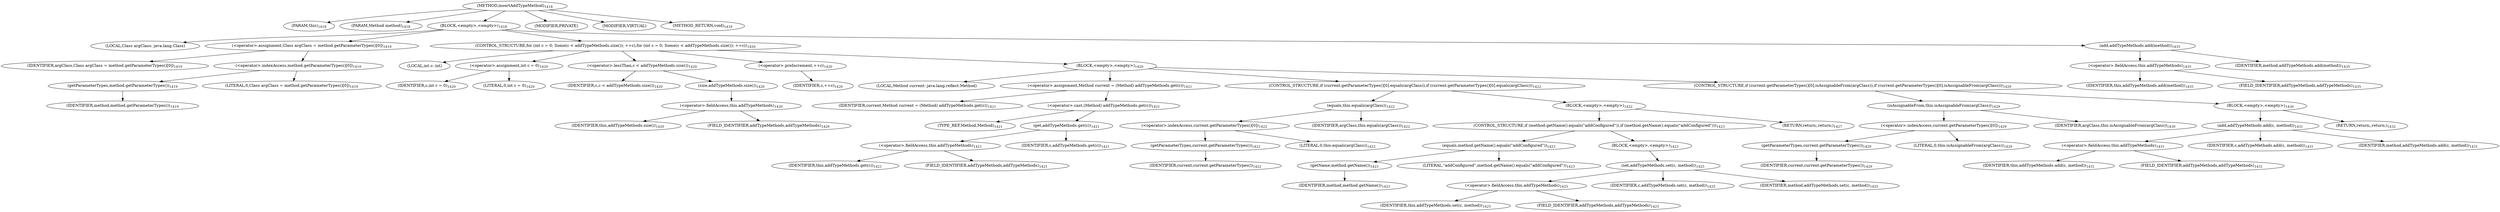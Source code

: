 digraph "insertAddTypeMethod" {  
"2873" [label = <(METHOD,insertAddTypeMethod)<SUB>1418</SUB>> ]
"2874" [label = <(PARAM,this)<SUB>1418</SUB>> ]
"2875" [label = <(PARAM,Method method)<SUB>1418</SUB>> ]
"2876" [label = <(BLOCK,&lt;empty&gt;,&lt;empty&gt;)<SUB>1418</SUB>> ]
"2877" [label = <(LOCAL,Class argClass: java.lang.Class)> ]
"2878" [label = <(&lt;operator&gt;.assignment,Class argClass = method.getParameterTypes()[0])<SUB>1419</SUB>> ]
"2879" [label = <(IDENTIFIER,argClass,Class argClass = method.getParameterTypes()[0])<SUB>1419</SUB>> ]
"2880" [label = <(&lt;operator&gt;.indexAccess,method.getParameterTypes()[0])<SUB>1419</SUB>> ]
"2881" [label = <(getParameterTypes,method.getParameterTypes())<SUB>1419</SUB>> ]
"2882" [label = <(IDENTIFIER,method,method.getParameterTypes())<SUB>1419</SUB>> ]
"2883" [label = <(LITERAL,0,Class argClass = method.getParameterTypes()[0])<SUB>1419</SUB>> ]
"2884" [label = <(CONTROL_STRUCTURE,for (int c = 0; Some(c &lt; addTypeMethods.size()); ++c),for (int c = 0; Some(c &lt; addTypeMethods.size()); ++c))<SUB>1420</SUB>> ]
"2885" [label = <(LOCAL,int c: int)> ]
"2886" [label = <(&lt;operator&gt;.assignment,int c = 0)<SUB>1420</SUB>> ]
"2887" [label = <(IDENTIFIER,c,int c = 0)<SUB>1420</SUB>> ]
"2888" [label = <(LITERAL,0,int c = 0)<SUB>1420</SUB>> ]
"2889" [label = <(&lt;operator&gt;.lessThan,c &lt; addTypeMethods.size())<SUB>1420</SUB>> ]
"2890" [label = <(IDENTIFIER,c,c &lt; addTypeMethods.size())<SUB>1420</SUB>> ]
"2891" [label = <(size,addTypeMethods.size())<SUB>1420</SUB>> ]
"2892" [label = <(&lt;operator&gt;.fieldAccess,this.addTypeMethods)<SUB>1420</SUB>> ]
"2893" [label = <(IDENTIFIER,this,addTypeMethods.size())<SUB>1420</SUB>> ]
"2894" [label = <(FIELD_IDENTIFIER,addTypeMethods,addTypeMethods)<SUB>1420</SUB>> ]
"2895" [label = <(&lt;operator&gt;.preIncrement,++c)<SUB>1420</SUB>> ]
"2896" [label = <(IDENTIFIER,c,++c)<SUB>1420</SUB>> ]
"2897" [label = <(BLOCK,&lt;empty&gt;,&lt;empty&gt;)<SUB>1420</SUB>> ]
"2898" [label = <(LOCAL,Method current: java.lang.reflect.Method)> ]
"2899" [label = <(&lt;operator&gt;.assignment,Method current = (Method) addTypeMethods.get(c))<SUB>1421</SUB>> ]
"2900" [label = <(IDENTIFIER,current,Method current = (Method) addTypeMethods.get(c))<SUB>1421</SUB>> ]
"2901" [label = <(&lt;operator&gt;.cast,(Method) addTypeMethods.get(c))<SUB>1421</SUB>> ]
"2902" [label = <(TYPE_REF,Method,Method)<SUB>1421</SUB>> ]
"2903" [label = <(get,addTypeMethods.get(c))<SUB>1421</SUB>> ]
"2904" [label = <(&lt;operator&gt;.fieldAccess,this.addTypeMethods)<SUB>1421</SUB>> ]
"2905" [label = <(IDENTIFIER,this,addTypeMethods.get(c))<SUB>1421</SUB>> ]
"2906" [label = <(FIELD_IDENTIFIER,addTypeMethods,addTypeMethods)<SUB>1421</SUB>> ]
"2907" [label = <(IDENTIFIER,c,addTypeMethods.get(c))<SUB>1421</SUB>> ]
"2908" [label = <(CONTROL_STRUCTURE,if (current.getParameterTypes()[0].equals(argClass)),if (current.getParameterTypes()[0].equals(argClass)))<SUB>1422</SUB>> ]
"2909" [label = <(equals,this.equals(argClass))<SUB>1422</SUB>> ]
"2910" [label = <(&lt;operator&gt;.indexAccess,current.getParameterTypes()[0])<SUB>1422</SUB>> ]
"2911" [label = <(getParameterTypes,current.getParameterTypes())<SUB>1422</SUB>> ]
"2912" [label = <(IDENTIFIER,current,current.getParameterTypes())<SUB>1422</SUB>> ]
"2913" [label = <(LITERAL,0,this.equals(argClass))<SUB>1422</SUB>> ]
"2914" [label = <(IDENTIFIER,argClass,this.equals(argClass))<SUB>1422</SUB>> ]
"2915" [label = <(BLOCK,&lt;empty&gt;,&lt;empty&gt;)<SUB>1422</SUB>> ]
"2916" [label = <(CONTROL_STRUCTURE,if (method.getName().equals(&quot;addConfigured&quot;)),if (method.getName().equals(&quot;addConfigured&quot;)))<SUB>1423</SUB>> ]
"2917" [label = <(equals,method.getName().equals(&quot;addConfigured&quot;))<SUB>1423</SUB>> ]
"2918" [label = <(getName,method.getName())<SUB>1423</SUB>> ]
"2919" [label = <(IDENTIFIER,method,method.getName())<SUB>1423</SUB>> ]
"2920" [label = <(LITERAL,&quot;addConfigured&quot;,method.getName().equals(&quot;addConfigured&quot;))<SUB>1423</SUB>> ]
"2921" [label = <(BLOCK,&lt;empty&gt;,&lt;empty&gt;)<SUB>1423</SUB>> ]
"2922" [label = <(set,addTypeMethods.set(c, method))<SUB>1425</SUB>> ]
"2923" [label = <(&lt;operator&gt;.fieldAccess,this.addTypeMethods)<SUB>1425</SUB>> ]
"2924" [label = <(IDENTIFIER,this,addTypeMethods.set(c, method))<SUB>1425</SUB>> ]
"2925" [label = <(FIELD_IDENTIFIER,addTypeMethods,addTypeMethods)<SUB>1425</SUB>> ]
"2926" [label = <(IDENTIFIER,c,addTypeMethods.set(c, method))<SUB>1425</SUB>> ]
"2927" [label = <(IDENTIFIER,method,addTypeMethods.set(c, method))<SUB>1425</SUB>> ]
"2928" [label = <(RETURN,return;,return;)<SUB>1427</SUB>> ]
"2929" [label = <(CONTROL_STRUCTURE,if (current.getParameterTypes()[0].isAssignableFrom(argClass)),if (current.getParameterTypes()[0].isAssignableFrom(argClass)))<SUB>1429</SUB>> ]
"2930" [label = <(isAssignableFrom,this.isAssignableFrom(argClass))<SUB>1429</SUB>> ]
"2931" [label = <(&lt;operator&gt;.indexAccess,current.getParameterTypes()[0])<SUB>1429</SUB>> ]
"2932" [label = <(getParameterTypes,current.getParameterTypes())<SUB>1429</SUB>> ]
"2933" [label = <(IDENTIFIER,current,current.getParameterTypes())<SUB>1429</SUB>> ]
"2934" [label = <(LITERAL,0,this.isAssignableFrom(argClass))<SUB>1429</SUB>> ]
"2935" [label = <(IDENTIFIER,argClass,this.isAssignableFrom(argClass))<SUB>1430</SUB>> ]
"2936" [label = <(BLOCK,&lt;empty&gt;,&lt;empty&gt;)<SUB>1430</SUB>> ]
"2937" [label = <(add,addTypeMethods.add(c, method))<SUB>1431</SUB>> ]
"2938" [label = <(&lt;operator&gt;.fieldAccess,this.addTypeMethods)<SUB>1431</SUB>> ]
"2939" [label = <(IDENTIFIER,this,addTypeMethods.add(c, method))<SUB>1431</SUB>> ]
"2940" [label = <(FIELD_IDENTIFIER,addTypeMethods,addTypeMethods)<SUB>1431</SUB>> ]
"2941" [label = <(IDENTIFIER,c,addTypeMethods.add(c, method))<SUB>1431</SUB>> ]
"2942" [label = <(IDENTIFIER,method,addTypeMethods.add(c, method))<SUB>1431</SUB>> ]
"2943" [label = <(RETURN,return;,return;)<SUB>1432</SUB>> ]
"2944" [label = <(add,addTypeMethods.add(method))<SUB>1435</SUB>> ]
"2945" [label = <(&lt;operator&gt;.fieldAccess,this.addTypeMethods)<SUB>1435</SUB>> ]
"2946" [label = <(IDENTIFIER,this,addTypeMethods.add(method))<SUB>1435</SUB>> ]
"2947" [label = <(FIELD_IDENTIFIER,addTypeMethods,addTypeMethods)<SUB>1435</SUB>> ]
"2948" [label = <(IDENTIFIER,method,addTypeMethods.add(method))<SUB>1435</SUB>> ]
"2949" [label = <(MODIFIER,PRIVATE)> ]
"2950" [label = <(MODIFIER,VIRTUAL)> ]
"2951" [label = <(METHOD_RETURN,void)<SUB>1418</SUB>> ]
  "2873" -> "2874" 
  "2873" -> "2875" 
  "2873" -> "2876" 
  "2873" -> "2949" 
  "2873" -> "2950" 
  "2873" -> "2951" 
  "2876" -> "2877" 
  "2876" -> "2878" 
  "2876" -> "2884" 
  "2876" -> "2944" 
  "2878" -> "2879" 
  "2878" -> "2880" 
  "2880" -> "2881" 
  "2880" -> "2883" 
  "2881" -> "2882" 
  "2884" -> "2885" 
  "2884" -> "2886" 
  "2884" -> "2889" 
  "2884" -> "2895" 
  "2884" -> "2897" 
  "2886" -> "2887" 
  "2886" -> "2888" 
  "2889" -> "2890" 
  "2889" -> "2891" 
  "2891" -> "2892" 
  "2892" -> "2893" 
  "2892" -> "2894" 
  "2895" -> "2896" 
  "2897" -> "2898" 
  "2897" -> "2899" 
  "2897" -> "2908" 
  "2897" -> "2929" 
  "2899" -> "2900" 
  "2899" -> "2901" 
  "2901" -> "2902" 
  "2901" -> "2903" 
  "2903" -> "2904" 
  "2903" -> "2907" 
  "2904" -> "2905" 
  "2904" -> "2906" 
  "2908" -> "2909" 
  "2908" -> "2915" 
  "2909" -> "2910" 
  "2909" -> "2914" 
  "2910" -> "2911" 
  "2910" -> "2913" 
  "2911" -> "2912" 
  "2915" -> "2916" 
  "2915" -> "2928" 
  "2916" -> "2917" 
  "2916" -> "2921" 
  "2917" -> "2918" 
  "2917" -> "2920" 
  "2918" -> "2919" 
  "2921" -> "2922" 
  "2922" -> "2923" 
  "2922" -> "2926" 
  "2922" -> "2927" 
  "2923" -> "2924" 
  "2923" -> "2925" 
  "2929" -> "2930" 
  "2929" -> "2936" 
  "2930" -> "2931" 
  "2930" -> "2935" 
  "2931" -> "2932" 
  "2931" -> "2934" 
  "2932" -> "2933" 
  "2936" -> "2937" 
  "2936" -> "2943" 
  "2937" -> "2938" 
  "2937" -> "2941" 
  "2937" -> "2942" 
  "2938" -> "2939" 
  "2938" -> "2940" 
  "2944" -> "2945" 
  "2944" -> "2948" 
  "2945" -> "2946" 
  "2945" -> "2947" 
}
